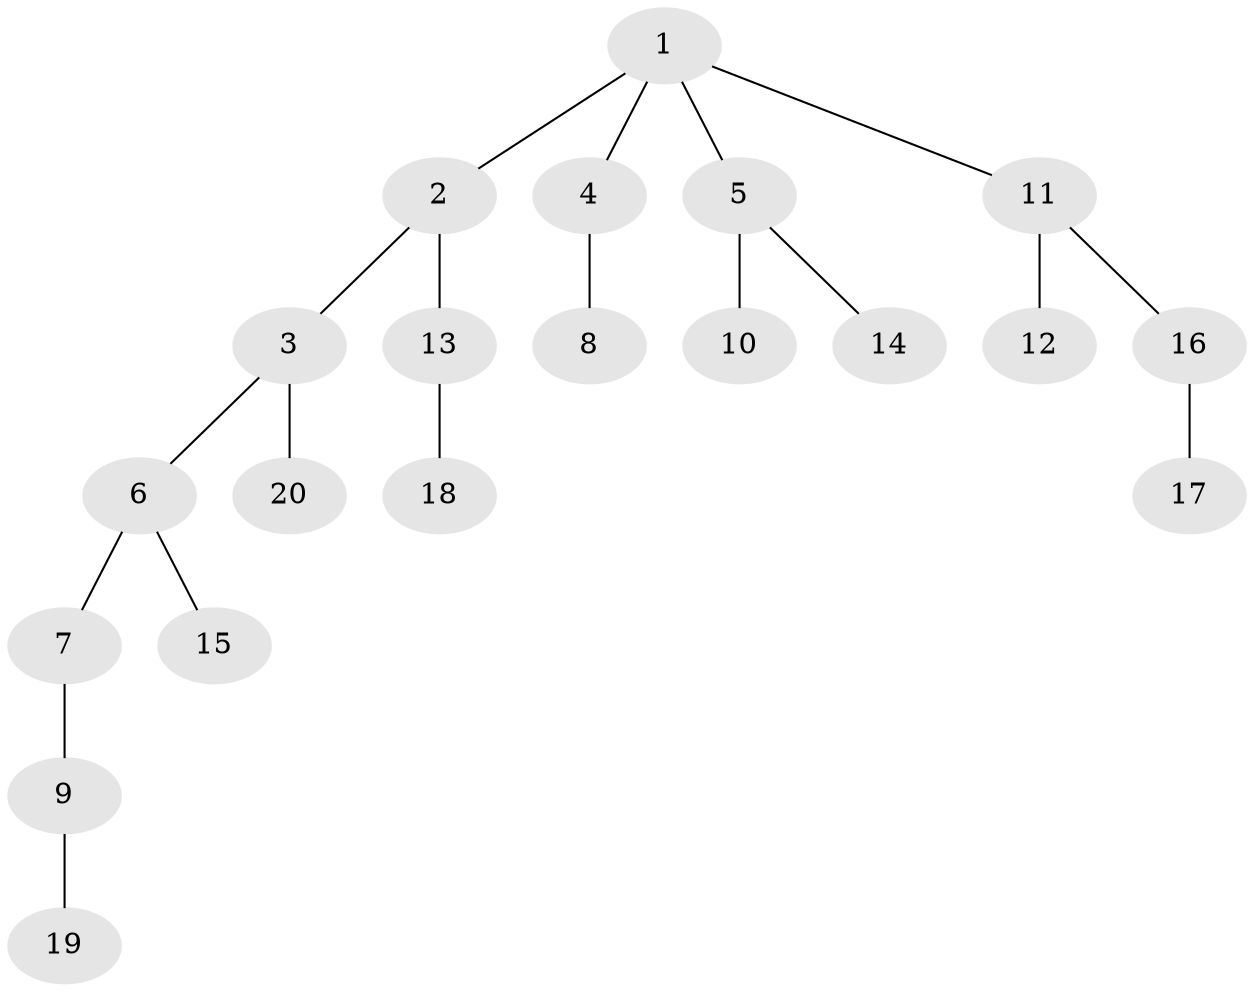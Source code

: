 // Generated by graph-tools (version 1.1) at 2025/46/02/15/25 05:46:28]
// undirected, 20 vertices, 19 edges
graph export_dot {
graph [start="1"]
  node [color=gray90,style=filled];
  1;
  2;
  3;
  4;
  5;
  6;
  7;
  8;
  9;
  10;
  11;
  12;
  13;
  14;
  15;
  16;
  17;
  18;
  19;
  20;
  1 -- 2;
  1 -- 4;
  1 -- 5;
  1 -- 11;
  2 -- 3;
  2 -- 13;
  3 -- 6;
  3 -- 20;
  4 -- 8;
  5 -- 10;
  5 -- 14;
  6 -- 7;
  6 -- 15;
  7 -- 9;
  9 -- 19;
  11 -- 12;
  11 -- 16;
  13 -- 18;
  16 -- 17;
}
